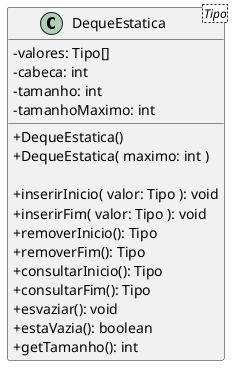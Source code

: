 @startuml

skinparam classAttributeIconSize 0

class DequeEstatica<Tipo> {
    
    - valores: Tipo[]
    - cabeca: int
    - tamanho: int
    - tamanhoMaximo: int

    + DequeEstatica()
    + DequeEstatica( maximo: int )

    + inserirInicio( valor: Tipo ): void
    + inserirFim( valor: Tipo ): void
    + removerInicio(): Tipo
    + removerFim(): Tipo
    + consultarInicio(): Tipo
    + consultarFim(): Tipo
    + esvaziar(): void
    + estaVazia(): boolean
    + getTamanho(): int

}

@enduml
